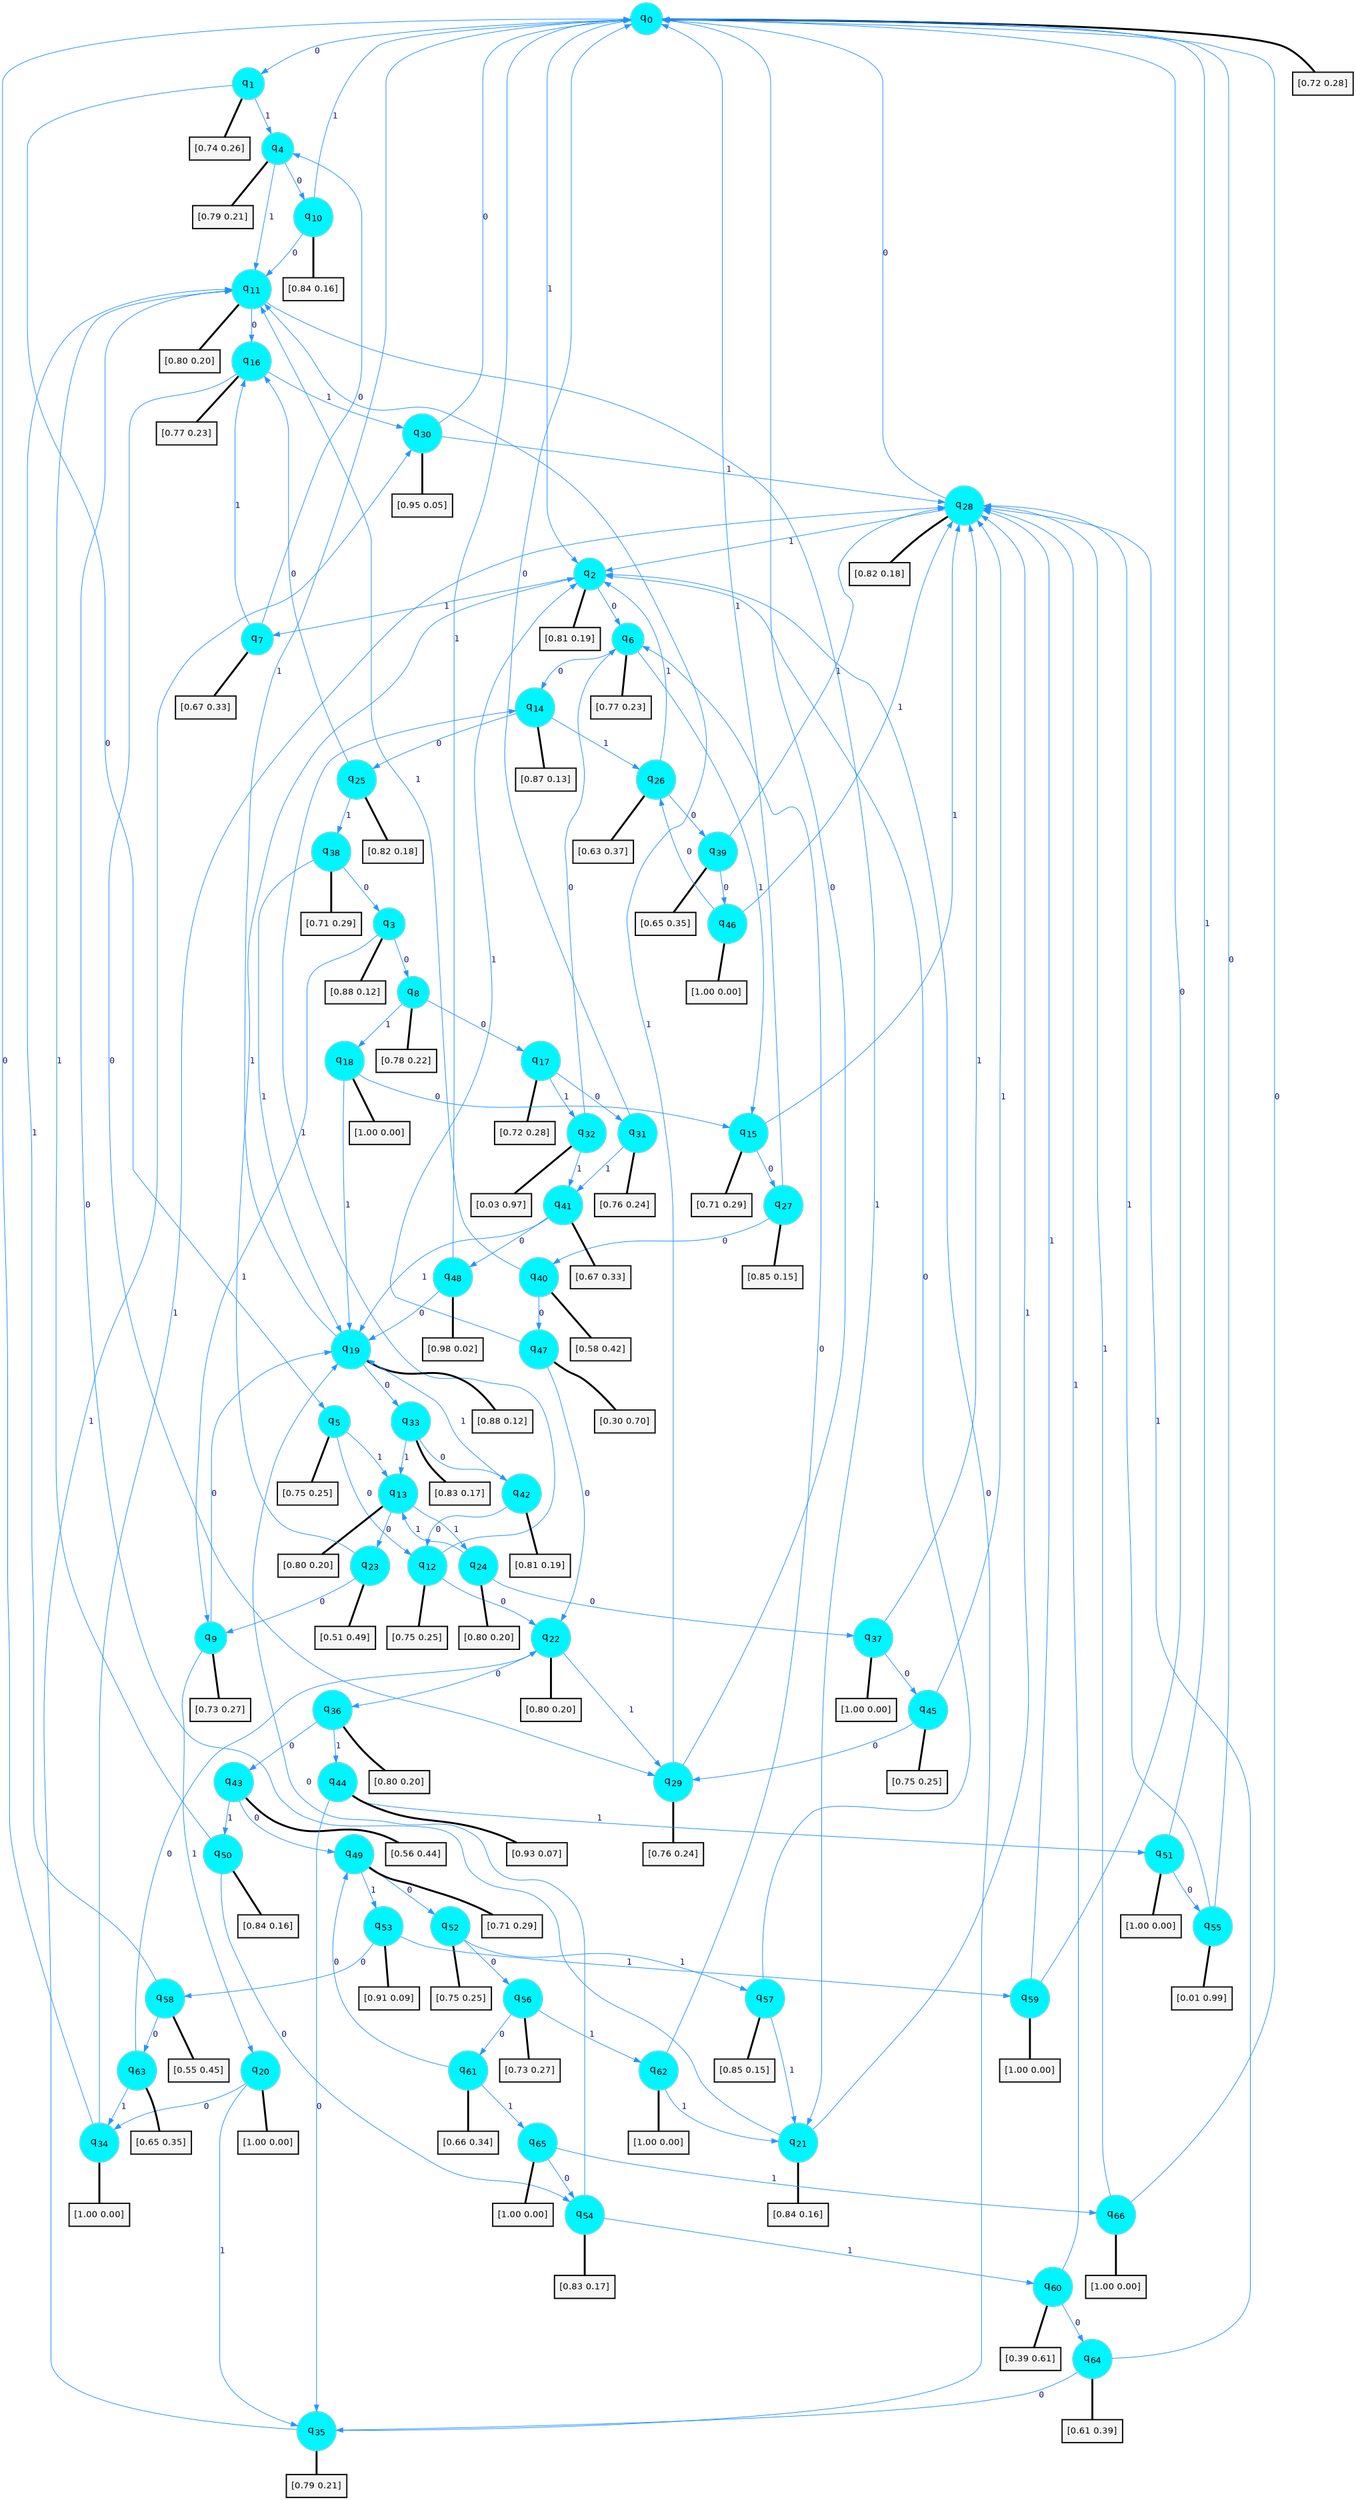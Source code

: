 digraph G {
graph [
bgcolor=transparent, dpi=300, rankdir=TD, size="40,25"];
node [
color=gray, fillcolor=turquoise1, fontcolor=black, fontname=Helvetica, fontsize=16, fontweight=bold, shape=circle, style=filled];
edge [
arrowsize=1, color=dodgerblue1, fontcolor=midnightblue, fontname=courier, fontweight=bold, penwidth=1, style=solid, weight=20];
0[label=<q<SUB>0</SUB>>];
1[label=<q<SUB>1</SUB>>];
2[label=<q<SUB>2</SUB>>];
3[label=<q<SUB>3</SUB>>];
4[label=<q<SUB>4</SUB>>];
5[label=<q<SUB>5</SUB>>];
6[label=<q<SUB>6</SUB>>];
7[label=<q<SUB>7</SUB>>];
8[label=<q<SUB>8</SUB>>];
9[label=<q<SUB>9</SUB>>];
10[label=<q<SUB>10</SUB>>];
11[label=<q<SUB>11</SUB>>];
12[label=<q<SUB>12</SUB>>];
13[label=<q<SUB>13</SUB>>];
14[label=<q<SUB>14</SUB>>];
15[label=<q<SUB>15</SUB>>];
16[label=<q<SUB>16</SUB>>];
17[label=<q<SUB>17</SUB>>];
18[label=<q<SUB>18</SUB>>];
19[label=<q<SUB>19</SUB>>];
20[label=<q<SUB>20</SUB>>];
21[label=<q<SUB>21</SUB>>];
22[label=<q<SUB>22</SUB>>];
23[label=<q<SUB>23</SUB>>];
24[label=<q<SUB>24</SUB>>];
25[label=<q<SUB>25</SUB>>];
26[label=<q<SUB>26</SUB>>];
27[label=<q<SUB>27</SUB>>];
28[label=<q<SUB>28</SUB>>];
29[label=<q<SUB>29</SUB>>];
30[label=<q<SUB>30</SUB>>];
31[label=<q<SUB>31</SUB>>];
32[label=<q<SUB>32</SUB>>];
33[label=<q<SUB>33</SUB>>];
34[label=<q<SUB>34</SUB>>];
35[label=<q<SUB>35</SUB>>];
36[label=<q<SUB>36</SUB>>];
37[label=<q<SUB>37</SUB>>];
38[label=<q<SUB>38</SUB>>];
39[label=<q<SUB>39</SUB>>];
40[label=<q<SUB>40</SUB>>];
41[label=<q<SUB>41</SUB>>];
42[label=<q<SUB>42</SUB>>];
43[label=<q<SUB>43</SUB>>];
44[label=<q<SUB>44</SUB>>];
45[label=<q<SUB>45</SUB>>];
46[label=<q<SUB>46</SUB>>];
47[label=<q<SUB>47</SUB>>];
48[label=<q<SUB>48</SUB>>];
49[label=<q<SUB>49</SUB>>];
50[label=<q<SUB>50</SUB>>];
51[label=<q<SUB>51</SUB>>];
52[label=<q<SUB>52</SUB>>];
53[label=<q<SUB>53</SUB>>];
54[label=<q<SUB>54</SUB>>];
55[label=<q<SUB>55</SUB>>];
56[label=<q<SUB>56</SUB>>];
57[label=<q<SUB>57</SUB>>];
58[label=<q<SUB>58</SUB>>];
59[label=<q<SUB>59</SUB>>];
60[label=<q<SUB>60</SUB>>];
61[label=<q<SUB>61</SUB>>];
62[label=<q<SUB>62</SUB>>];
63[label=<q<SUB>63</SUB>>];
64[label=<q<SUB>64</SUB>>];
65[label=<q<SUB>65</SUB>>];
66[label=<q<SUB>66</SUB>>];
67[label="[0.72 0.28]", shape=box,fontcolor=black, fontname=Helvetica, fontsize=14, penwidth=2, fillcolor=whitesmoke,color=black];
68[label="[0.74 0.26]", shape=box,fontcolor=black, fontname=Helvetica, fontsize=14, penwidth=2, fillcolor=whitesmoke,color=black];
69[label="[0.81 0.19]", shape=box,fontcolor=black, fontname=Helvetica, fontsize=14, penwidth=2, fillcolor=whitesmoke,color=black];
70[label="[0.88 0.12]", shape=box,fontcolor=black, fontname=Helvetica, fontsize=14, penwidth=2, fillcolor=whitesmoke,color=black];
71[label="[0.79 0.21]", shape=box,fontcolor=black, fontname=Helvetica, fontsize=14, penwidth=2, fillcolor=whitesmoke,color=black];
72[label="[0.75 0.25]", shape=box,fontcolor=black, fontname=Helvetica, fontsize=14, penwidth=2, fillcolor=whitesmoke,color=black];
73[label="[0.77 0.23]", shape=box,fontcolor=black, fontname=Helvetica, fontsize=14, penwidth=2, fillcolor=whitesmoke,color=black];
74[label="[0.67 0.33]", shape=box,fontcolor=black, fontname=Helvetica, fontsize=14, penwidth=2, fillcolor=whitesmoke,color=black];
75[label="[0.78 0.22]", shape=box,fontcolor=black, fontname=Helvetica, fontsize=14, penwidth=2, fillcolor=whitesmoke,color=black];
76[label="[0.73 0.27]", shape=box,fontcolor=black, fontname=Helvetica, fontsize=14, penwidth=2, fillcolor=whitesmoke,color=black];
77[label="[0.84 0.16]", shape=box,fontcolor=black, fontname=Helvetica, fontsize=14, penwidth=2, fillcolor=whitesmoke,color=black];
78[label="[0.80 0.20]", shape=box,fontcolor=black, fontname=Helvetica, fontsize=14, penwidth=2, fillcolor=whitesmoke,color=black];
79[label="[0.75 0.25]", shape=box,fontcolor=black, fontname=Helvetica, fontsize=14, penwidth=2, fillcolor=whitesmoke,color=black];
80[label="[0.80 0.20]", shape=box,fontcolor=black, fontname=Helvetica, fontsize=14, penwidth=2, fillcolor=whitesmoke,color=black];
81[label="[0.87 0.13]", shape=box,fontcolor=black, fontname=Helvetica, fontsize=14, penwidth=2, fillcolor=whitesmoke,color=black];
82[label="[0.71 0.29]", shape=box,fontcolor=black, fontname=Helvetica, fontsize=14, penwidth=2, fillcolor=whitesmoke,color=black];
83[label="[0.77 0.23]", shape=box,fontcolor=black, fontname=Helvetica, fontsize=14, penwidth=2, fillcolor=whitesmoke,color=black];
84[label="[0.72 0.28]", shape=box,fontcolor=black, fontname=Helvetica, fontsize=14, penwidth=2, fillcolor=whitesmoke,color=black];
85[label="[1.00 0.00]", shape=box,fontcolor=black, fontname=Helvetica, fontsize=14, penwidth=2, fillcolor=whitesmoke,color=black];
86[label="[0.88 0.12]", shape=box,fontcolor=black, fontname=Helvetica, fontsize=14, penwidth=2, fillcolor=whitesmoke,color=black];
87[label="[1.00 0.00]", shape=box,fontcolor=black, fontname=Helvetica, fontsize=14, penwidth=2, fillcolor=whitesmoke,color=black];
88[label="[0.84 0.16]", shape=box,fontcolor=black, fontname=Helvetica, fontsize=14, penwidth=2, fillcolor=whitesmoke,color=black];
89[label="[0.80 0.20]", shape=box,fontcolor=black, fontname=Helvetica, fontsize=14, penwidth=2, fillcolor=whitesmoke,color=black];
90[label="[0.51 0.49]", shape=box,fontcolor=black, fontname=Helvetica, fontsize=14, penwidth=2, fillcolor=whitesmoke,color=black];
91[label="[0.80 0.20]", shape=box,fontcolor=black, fontname=Helvetica, fontsize=14, penwidth=2, fillcolor=whitesmoke,color=black];
92[label="[0.82 0.18]", shape=box,fontcolor=black, fontname=Helvetica, fontsize=14, penwidth=2, fillcolor=whitesmoke,color=black];
93[label="[0.63 0.37]", shape=box,fontcolor=black, fontname=Helvetica, fontsize=14, penwidth=2, fillcolor=whitesmoke,color=black];
94[label="[0.85 0.15]", shape=box,fontcolor=black, fontname=Helvetica, fontsize=14, penwidth=2, fillcolor=whitesmoke,color=black];
95[label="[0.82 0.18]", shape=box,fontcolor=black, fontname=Helvetica, fontsize=14, penwidth=2, fillcolor=whitesmoke,color=black];
96[label="[0.76 0.24]", shape=box,fontcolor=black, fontname=Helvetica, fontsize=14, penwidth=2, fillcolor=whitesmoke,color=black];
97[label="[0.95 0.05]", shape=box,fontcolor=black, fontname=Helvetica, fontsize=14, penwidth=2, fillcolor=whitesmoke,color=black];
98[label="[0.76 0.24]", shape=box,fontcolor=black, fontname=Helvetica, fontsize=14, penwidth=2, fillcolor=whitesmoke,color=black];
99[label="[0.03 0.97]", shape=box,fontcolor=black, fontname=Helvetica, fontsize=14, penwidth=2, fillcolor=whitesmoke,color=black];
100[label="[0.83 0.17]", shape=box,fontcolor=black, fontname=Helvetica, fontsize=14, penwidth=2, fillcolor=whitesmoke,color=black];
101[label="[1.00 0.00]", shape=box,fontcolor=black, fontname=Helvetica, fontsize=14, penwidth=2, fillcolor=whitesmoke,color=black];
102[label="[0.79 0.21]", shape=box,fontcolor=black, fontname=Helvetica, fontsize=14, penwidth=2, fillcolor=whitesmoke,color=black];
103[label="[0.80 0.20]", shape=box,fontcolor=black, fontname=Helvetica, fontsize=14, penwidth=2, fillcolor=whitesmoke,color=black];
104[label="[1.00 0.00]", shape=box,fontcolor=black, fontname=Helvetica, fontsize=14, penwidth=2, fillcolor=whitesmoke,color=black];
105[label="[0.71 0.29]", shape=box,fontcolor=black, fontname=Helvetica, fontsize=14, penwidth=2, fillcolor=whitesmoke,color=black];
106[label="[0.65 0.35]", shape=box,fontcolor=black, fontname=Helvetica, fontsize=14, penwidth=2, fillcolor=whitesmoke,color=black];
107[label="[0.58 0.42]", shape=box,fontcolor=black, fontname=Helvetica, fontsize=14, penwidth=2, fillcolor=whitesmoke,color=black];
108[label="[0.67 0.33]", shape=box,fontcolor=black, fontname=Helvetica, fontsize=14, penwidth=2, fillcolor=whitesmoke,color=black];
109[label="[0.81 0.19]", shape=box,fontcolor=black, fontname=Helvetica, fontsize=14, penwidth=2, fillcolor=whitesmoke,color=black];
110[label="[0.56 0.44]", shape=box,fontcolor=black, fontname=Helvetica, fontsize=14, penwidth=2, fillcolor=whitesmoke,color=black];
111[label="[0.93 0.07]", shape=box,fontcolor=black, fontname=Helvetica, fontsize=14, penwidth=2, fillcolor=whitesmoke,color=black];
112[label="[0.75 0.25]", shape=box,fontcolor=black, fontname=Helvetica, fontsize=14, penwidth=2, fillcolor=whitesmoke,color=black];
113[label="[1.00 0.00]", shape=box,fontcolor=black, fontname=Helvetica, fontsize=14, penwidth=2, fillcolor=whitesmoke,color=black];
114[label="[0.30 0.70]", shape=box,fontcolor=black, fontname=Helvetica, fontsize=14, penwidth=2, fillcolor=whitesmoke,color=black];
115[label="[0.98 0.02]", shape=box,fontcolor=black, fontname=Helvetica, fontsize=14, penwidth=2, fillcolor=whitesmoke,color=black];
116[label="[0.71 0.29]", shape=box,fontcolor=black, fontname=Helvetica, fontsize=14, penwidth=2, fillcolor=whitesmoke,color=black];
117[label="[0.84 0.16]", shape=box,fontcolor=black, fontname=Helvetica, fontsize=14, penwidth=2, fillcolor=whitesmoke,color=black];
118[label="[1.00 0.00]", shape=box,fontcolor=black, fontname=Helvetica, fontsize=14, penwidth=2, fillcolor=whitesmoke,color=black];
119[label="[0.75 0.25]", shape=box,fontcolor=black, fontname=Helvetica, fontsize=14, penwidth=2, fillcolor=whitesmoke,color=black];
120[label="[0.91 0.09]", shape=box,fontcolor=black, fontname=Helvetica, fontsize=14, penwidth=2, fillcolor=whitesmoke,color=black];
121[label="[0.83 0.17]", shape=box,fontcolor=black, fontname=Helvetica, fontsize=14, penwidth=2, fillcolor=whitesmoke,color=black];
122[label="[0.01 0.99]", shape=box,fontcolor=black, fontname=Helvetica, fontsize=14, penwidth=2, fillcolor=whitesmoke,color=black];
123[label="[0.73 0.27]", shape=box,fontcolor=black, fontname=Helvetica, fontsize=14, penwidth=2, fillcolor=whitesmoke,color=black];
124[label="[0.85 0.15]", shape=box,fontcolor=black, fontname=Helvetica, fontsize=14, penwidth=2, fillcolor=whitesmoke,color=black];
125[label="[0.55 0.45]", shape=box,fontcolor=black, fontname=Helvetica, fontsize=14, penwidth=2, fillcolor=whitesmoke,color=black];
126[label="[1.00 0.00]", shape=box,fontcolor=black, fontname=Helvetica, fontsize=14, penwidth=2, fillcolor=whitesmoke,color=black];
127[label="[0.39 0.61]", shape=box,fontcolor=black, fontname=Helvetica, fontsize=14, penwidth=2, fillcolor=whitesmoke,color=black];
128[label="[0.66 0.34]", shape=box,fontcolor=black, fontname=Helvetica, fontsize=14, penwidth=2, fillcolor=whitesmoke,color=black];
129[label="[1.00 0.00]", shape=box,fontcolor=black, fontname=Helvetica, fontsize=14, penwidth=2, fillcolor=whitesmoke,color=black];
130[label="[0.65 0.35]", shape=box,fontcolor=black, fontname=Helvetica, fontsize=14, penwidth=2, fillcolor=whitesmoke,color=black];
131[label="[0.61 0.39]", shape=box,fontcolor=black, fontname=Helvetica, fontsize=14, penwidth=2, fillcolor=whitesmoke,color=black];
132[label="[1.00 0.00]", shape=box,fontcolor=black, fontname=Helvetica, fontsize=14, penwidth=2, fillcolor=whitesmoke,color=black];
133[label="[1.00 0.00]", shape=box,fontcolor=black, fontname=Helvetica, fontsize=14, penwidth=2, fillcolor=whitesmoke,color=black];
0->1 [label=0];
0->2 [label=1];
0->67 [arrowhead=none, penwidth=3,color=black];
1->5 [label=0];
1->4 [label=1];
1->68 [arrowhead=none, penwidth=3,color=black];
2->6 [label=0];
2->7 [label=1];
2->69 [arrowhead=none, penwidth=3,color=black];
3->8 [label=0];
3->9 [label=1];
3->70 [arrowhead=none, penwidth=3,color=black];
4->10 [label=0];
4->11 [label=1];
4->71 [arrowhead=none, penwidth=3,color=black];
5->12 [label=0];
5->13 [label=1];
5->72 [arrowhead=none, penwidth=3,color=black];
6->14 [label=0];
6->15 [label=1];
6->73 [arrowhead=none, penwidth=3,color=black];
7->4 [label=0];
7->16 [label=1];
7->74 [arrowhead=none, penwidth=3,color=black];
8->17 [label=0];
8->18 [label=1];
8->75 [arrowhead=none, penwidth=3,color=black];
9->19 [label=0];
9->20 [label=1];
9->76 [arrowhead=none, penwidth=3,color=black];
10->11 [label=0];
10->0 [label=1];
10->77 [arrowhead=none, penwidth=3,color=black];
11->16 [label=0];
11->21 [label=1];
11->78 [arrowhead=none, penwidth=3,color=black];
12->22 [label=0];
12->14 [label=1];
12->79 [arrowhead=none, penwidth=3,color=black];
13->23 [label=0];
13->24 [label=1];
13->80 [arrowhead=none, penwidth=3,color=black];
14->25 [label=0];
14->26 [label=1];
14->81 [arrowhead=none, penwidth=3,color=black];
15->27 [label=0];
15->28 [label=1];
15->82 [arrowhead=none, penwidth=3,color=black];
16->29 [label=0];
16->30 [label=1];
16->83 [arrowhead=none, penwidth=3,color=black];
17->31 [label=0];
17->32 [label=1];
17->84 [arrowhead=none, penwidth=3,color=black];
18->15 [label=0];
18->19 [label=1];
18->85 [arrowhead=none, penwidth=3,color=black];
19->33 [label=0];
19->0 [label=1];
19->86 [arrowhead=none, penwidth=3,color=black];
20->34 [label=0];
20->35 [label=1];
20->87 [arrowhead=none, penwidth=3,color=black];
21->11 [label=0];
21->28 [label=1];
21->88 [arrowhead=none, penwidth=3,color=black];
22->36 [label=0];
22->29 [label=1];
22->89 [arrowhead=none, penwidth=3,color=black];
23->9 [label=0];
23->2 [label=1];
23->90 [arrowhead=none, penwidth=3,color=black];
24->37 [label=0];
24->13 [label=1];
24->91 [arrowhead=none, penwidth=3,color=black];
25->16 [label=0];
25->38 [label=1];
25->92 [arrowhead=none, penwidth=3,color=black];
26->39 [label=0];
26->2 [label=1];
26->93 [arrowhead=none, penwidth=3,color=black];
27->40 [label=0];
27->0 [label=1];
27->94 [arrowhead=none, penwidth=3,color=black];
28->0 [label=0];
28->2 [label=1];
28->95 [arrowhead=none, penwidth=3,color=black];
29->0 [label=0];
29->11 [label=1];
29->96 [arrowhead=none, penwidth=3,color=black];
30->0 [label=0];
30->28 [label=1];
30->97 [arrowhead=none, penwidth=3,color=black];
31->0 [label=0];
31->41 [label=1];
31->98 [arrowhead=none, penwidth=3,color=black];
32->6 [label=0];
32->41 [label=1];
32->99 [arrowhead=none, penwidth=3,color=black];
33->42 [label=0];
33->13 [label=1];
33->100 [arrowhead=none, penwidth=3,color=black];
34->0 [label=0];
34->28 [label=1];
34->101 [arrowhead=none, penwidth=3,color=black];
35->2 [label=0];
35->30 [label=1];
35->102 [arrowhead=none, penwidth=3,color=black];
36->43 [label=0];
36->44 [label=1];
36->103 [arrowhead=none, penwidth=3,color=black];
37->45 [label=0];
37->28 [label=1];
37->104 [arrowhead=none, penwidth=3,color=black];
38->3 [label=0];
38->19 [label=1];
38->105 [arrowhead=none, penwidth=3,color=black];
39->46 [label=0];
39->28 [label=1];
39->106 [arrowhead=none, penwidth=3,color=black];
40->47 [label=0];
40->11 [label=1];
40->107 [arrowhead=none, penwidth=3,color=black];
41->48 [label=0];
41->19 [label=1];
41->108 [arrowhead=none, penwidth=3,color=black];
42->12 [label=0];
42->19 [label=1];
42->109 [arrowhead=none, penwidth=3,color=black];
43->49 [label=0];
43->50 [label=1];
43->110 [arrowhead=none, penwidth=3,color=black];
44->35 [label=0];
44->51 [label=1];
44->111 [arrowhead=none, penwidth=3,color=black];
45->29 [label=0];
45->28 [label=1];
45->112 [arrowhead=none, penwidth=3,color=black];
46->26 [label=0];
46->28 [label=1];
46->113 [arrowhead=none, penwidth=3,color=black];
47->22 [label=0];
47->2 [label=1];
47->114 [arrowhead=none, penwidth=3,color=black];
48->19 [label=0];
48->0 [label=1];
48->115 [arrowhead=none, penwidth=3,color=black];
49->52 [label=0];
49->53 [label=1];
49->116 [arrowhead=none, penwidth=3,color=black];
50->54 [label=0];
50->11 [label=1];
50->117 [arrowhead=none, penwidth=3,color=black];
51->55 [label=0];
51->0 [label=1];
51->118 [arrowhead=none, penwidth=3,color=black];
52->56 [label=0];
52->57 [label=1];
52->119 [arrowhead=none, penwidth=3,color=black];
53->58 [label=0];
53->59 [label=1];
53->120 [arrowhead=none, penwidth=3,color=black];
54->19 [label=0];
54->60 [label=1];
54->121 [arrowhead=none, penwidth=3,color=black];
55->0 [label=0];
55->28 [label=1];
55->122 [arrowhead=none, penwidth=3,color=black];
56->61 [label=0];
56->62 [label=1];
56->123 [arrowhead=none, penwidth=3,color=black];
57->2 [label=0];
57->21 [label=1];
57->124 [arrowhead=none, penwidth=3,color=black];
58->63 [label=0];
58->11 [label=1];
58->125 [arrowhead=none, penwidth=3,color=black];
59->0 [label=0];
59->28 [label=1];
59->126 [arrowhead=none, penwidth=3,color=black];
60->64 [label=0];
60->28 [label=1];
60->127 [arrowhead=none, penwidth=3,color=black];
61->49 [label=0];
61->65 [label=1];
61->128 [arrowhead=none, penwidth=3,color=black];
62->6 [label=0];
62->21 [label=1];
62->129 [arrowhead=none, penwidth=3,color=black];
63->22 [label=0];
63->34 [label=1];
63->130 [arrowhead=none, penwidth=3,color=black];
64->35 [label=0];
64->28 [label=1];
64->131 [arrowhead=none, penwidth=3,color=black];
65->54 [label=0];
65->66 [label=1];
65->132 [arrowhead=none, penwidth=3,color=black];
66->0 [label=0];
66->28 [label=1];
66->133 [arrowhead=none, penwidth=3,color=black];
}
